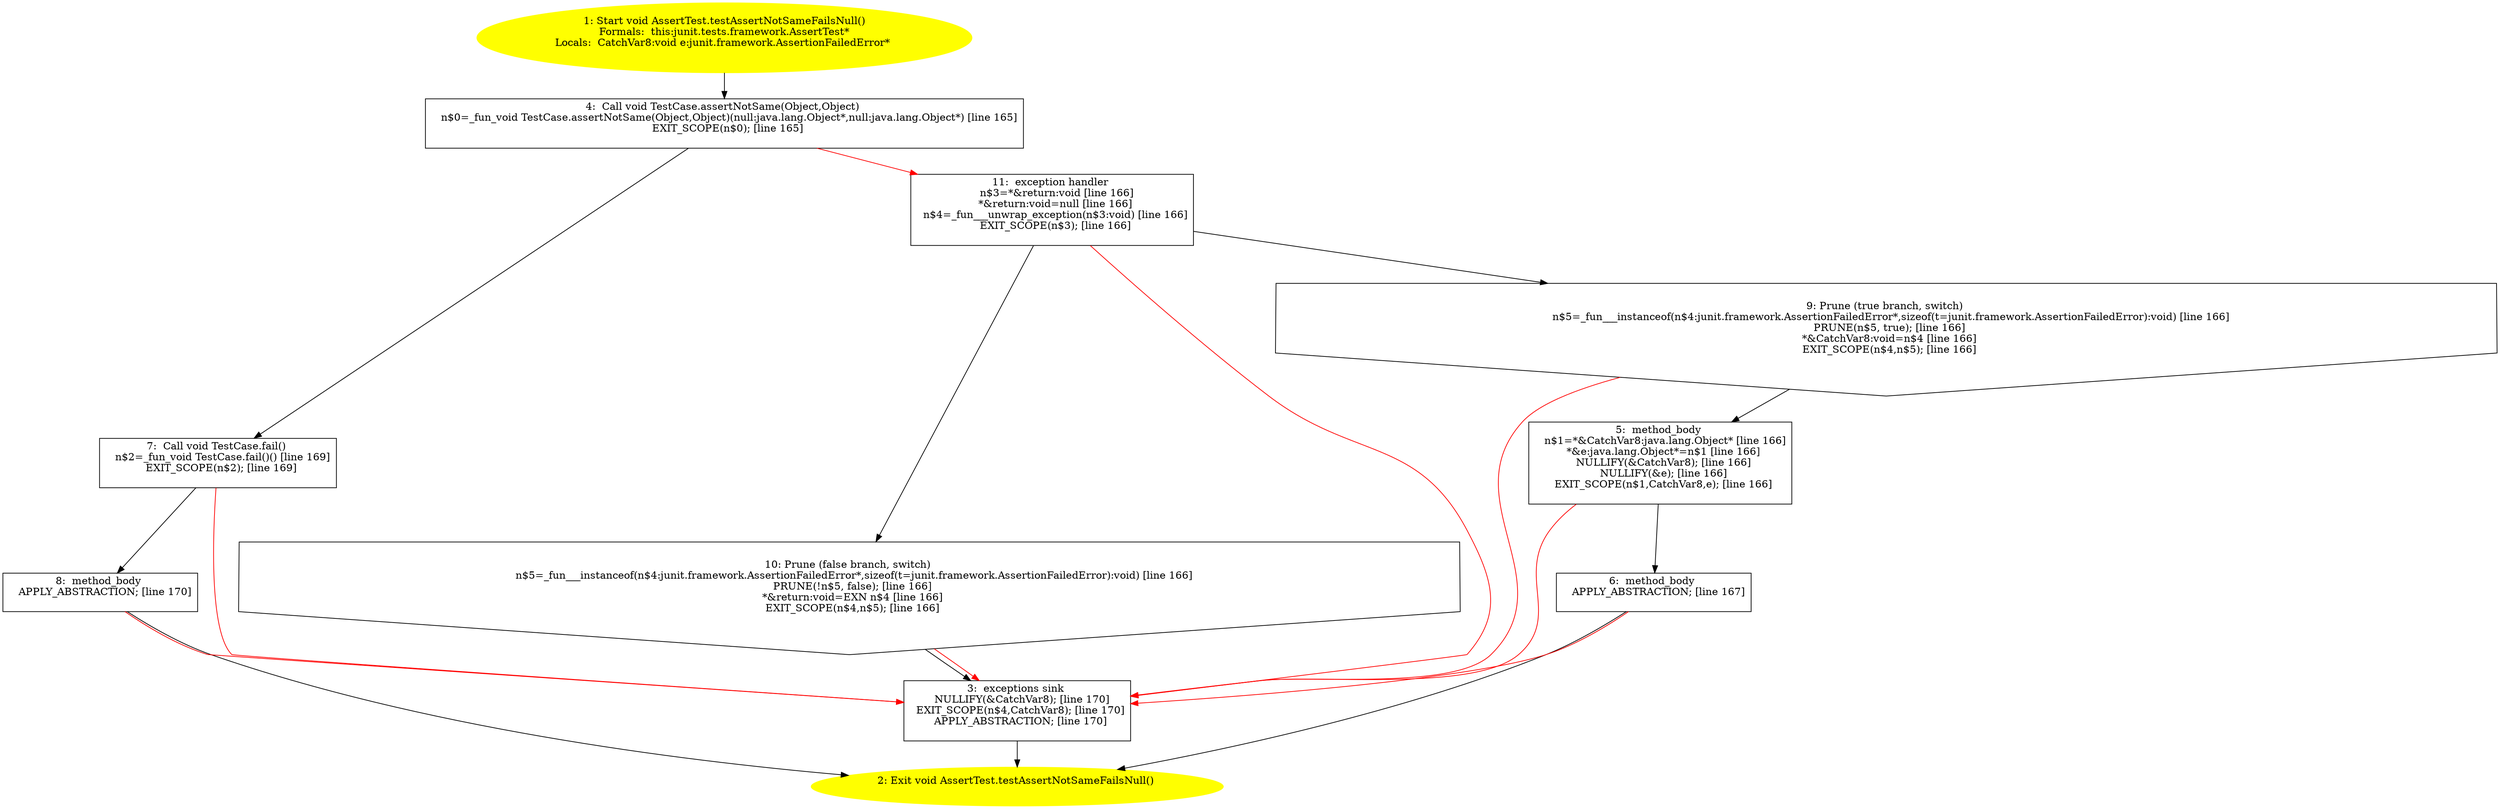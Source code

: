/* @generated */
digraph cfg {
"junit.tests.framework.AssertTest.testAssertNotSameFailsNull():void.e651fdbc5e3fd575977475aa9200bf23_1" [label="1: Start void AssertTest.testAssertNotSameFailsNull()\nFormals:  this:junit.tests.framework.AssertTest*\nLocals:  CatchVar8:void e:junit.framework.AssertionFailedError* \n  " color=yellow style=filled]
	

	 "junit.tests.framework.AssertTest.testAssertNotSameFailsNull():void.e651fdbc5e3fd575977475aa9200bf23_1" -> "junit.tests.framework.AssertTest.testAssertNotSameFailsNull():void.e651fdbc5e3fd575977475aa9200bf23_4" ;
"junit.tests.framework.AssertTest.testAssertNotSameFailsNull():void.e651fdbc5e3fd575977475aa9200bf23_2" [label="2: Exit void AssertTest.testAssertNotSameFailsNull() \n  " color=yellow style=filled]
	

"junit.tests.framework.AssertTest.testAssertNotSameFailsNull():void.e651fdbc5e3fd575977475aa9200bf23_3" [label="3:  exceptions sink \n   NULLIFY(&CatchVar8); [line 170]\n  EXIT_SCOPE(n$4,CatchVar8); [line 170]\n  APPLY_ABSTRACTION; [line 170]\n " shape="box"]
	

	 "junit.tests.framework.AssertTest.testAssertNotSameFailsNull():void.e651fdbc5e3fd575977475aa9200bf23_3" -> "junit.tests.framework.AssertTest.testAssertNotSameFailsNull():void.e651fdbc5e3fd575977475aa9200bf23_2" ;
"junit.tests.framework.AssertTest.testAssertNotSameFailsNull():void.e651fdbc5e3fd575977475aa9200bf23_4" [label="4:  Call void TestCase.assertNotSame(Object,Object) \n   n$0=_fun_void TestCase.assertNotSame(Object,Object)(null:java.lang.Object*,null:java.lang.Object*) [line 165]\n  EXIT_SCOPE(n$0); [line 165]\n " shape="box"]
	

	 "junit.tests.framework.AssertTest.testAssertNotSameFailsNull():void.e651fdbc5e3fd575977475aa9200bf23_4" -> "junit.tests.framework.AssertTest.testAssertNotSameFailsNull():void.e651fdbc5e3fd575977475aa9200bf23_7" ;
	 "junit.tests.framework.AssertTest.testAssertNotSameFailsNull():void.e651fdbc5e3fd575977475aa9200bf23_4" -> "junit.tests.framework.AssertTest.testAssertNotSameFailsNull():void.e651fdbc5e3fd575977475aa9200bf23_11" [color="red" ];
"junit.tests.framework.AssertTest.testAssertNotSameFailsNull():void.e651fdbc5e3fd575977475aa9200bf23_5" [label="5:  method_body \n   n$1=*&CatchVar8:java.lang.Object* [line 166]\n  *&e:java.lang.Object*=n$1 [line 166]\n  NULLIFY(&CatchVar8); [line 166]\n  NULLIFY(&e); [line 166]\n  EXIT_SCOPE(n$1,CatchVar8,e); [line 166]\n " shape="box"]
	

	 "junit.tests.framework.AssertTest.testAssertNotSameFailsNull():void.e651fdbc5e3fd575977475aa9200bf23_5" -> "junit.tests.framework.AssertTest.testAssertNotSameFailsNull():void.e651fdbc5e3fd575977475aa9200bf23_6" ;
	 "junit.tests.framework.AssertTest.testAssertNotSameFailsNull():void.e651fdbc5e3fd575977475aa9200bf23_5" -> "junit.tests.framework.AssertTest.testAssertNotSameFailsNull():void.e651fdbc5e3fd575977475aa9200bf23_3" [color="red" ];
"junit.tests.framework.AssertTest.testAssertNotSameFailsNull():void.e651fdbc5e3fd575977475aa9200bf23_6" [label="6:  method_body \n   APPLY_ABSTRACTION; [line 167]\n " shape="box"]
	

	 "junit.tests.framework.AssertTest.testAssertNotSameFailsNull():void.e651fdbc5e3fd575977475aa9200bf23_6" -> "junit.tests.framework.AssertTest.testAssertNotSameFailsNull():void.e651fdbc5e3fd575977475aa9200bf23_2" ;
	 "junit.tests.framework.AssertTest.testAssertNotSameFailsNull():void.e651fdbc5e3fd575977475aa9200bf23_6" -> "junit.tests.framework.AssertTest.testAssertNotSameFailsNull():void.e651fdbc5e3fd575977475aa9200bf23_3" [color="red" ];
"junit.tests.framework.AssertTest.testAssertNotSameFailsNull():void.e651fdbc5e3fd575977475aa9200bf23_7" [label="7:  Call void TestCase.fail() \n   n$2=_fun_void TestCase.fail()() [line 169]\n  EXIT_SCOPE(n$2); [line 169]\n " shape="box"]
	

	 "junit.tests.framework.AssertTest.testAssertNotSameFailsNull():void.e651fdbc5e3fd575977475aa9200bf23_7" -> "junit.tests.framework.AssertTest.testAssertNotSameFailsNull():void.e651fdbc5e3fd575977475aa9200bf23_8" ;
	 "junit.tests.framework.AssertTest.testAssertNotSameFailsNull():void.e651fdbc5e3fd575977475aa9200bf23_7" -> "junit.tests.framework.AssertTest.testAssertNotSameFailsNull():void.e651fdbc5e3fd575977475aa9200bf23_3" [color="red" ];
"junit.tests.framework.AssertTest.testAssertNotSameFailsNull():void.e651fdbc5e3fd575977475aa9200bf23_8" [label="8:  method_body \n   APPLY_ABSTRACTION; [line 170]\n " shape="box"]
	

	 "junit.tests.framework.AssertTest.testAssertNotSameFailsNull():void.e651fdbc5e3fd575977475aa9200bf23_8" -> "junit.tests.framework.AssertTest.testAssertNotSameFailsNull():void.e651fdbc5e3fd575977475aa9200bf23_2" ;
	 "junit.tests.framework.AssertTest.testAssertNotSameFailsNull():void.e651fdbc5e3fd575977475aa9200bf23_8" -> "junit.tests.framework.AssertTest.testAssertNotSameFailsNull():void.e651fdbc5e3fd575977475aa9200bf23_3" [color="red" ];
"junit.tests.framework.AssertTest.testAssertNotSameFailsNull():void.e651fdbc5e3fd575977475aa9200bf23_9" [label="9: Prune (true branch, switch) \n   n$5=_fun___instanceof(n$4:junit.framework.AssertionFailedError*,sizeof(t=junit.framework.AssertionFailedError):void) [line 166]\n  PRUNE(n$5, true); [line 166]\n  *&CatchVar8:void=n$4 [line 166]\n  EXIT_SCOPE(n$4,n$5); [line 166]\n " shape="invhouse"]
	

	 "junit.tests.framework.AssertTest.testAssertNotSameFailsNull():void.e651fdbc5e3fd575977475aa9200bf23_9" -> "junit.tests.framework.AssertTest.testAssertNotSameFailsNull():void.e651fdbc5e3fd575977475aa9200bf23_5" ;
	 "junit.tests.framework.AssertTest.testAssertNotSameFailsNull():void.e651fdbc5e3fd575977475aa9200bf23_9" -> "junit.tests.framework.AssertTest.testAssertNotSameFailsNull():void.e651fdbc5e3fd575977475aa9200bf23_3" [color="red" ];
"junit.tests.framework.AssertTest.testAssertNotSameFailsNull():void.e651fdbc5e3fd575977475aa9200bf23_10" [label="10: Prune (false branch, switch) \n   n$5=_fun___instanceof(n$4:junit.framework.AssertionFailedError*,sizeof(t=junit.framework.AssertionFailedError):void) [line 166]\n  PRUNE(!n$5, false); [line 166]\n  *&return:void=EXN n$4 [line 166]\n  EXIT_SCOPE(n$4,n$5); [line 166]\n " shape="invhouse"]
	

	 "junit.tests.framework.AssertTest.testAssertNotSameFailsNull():void.e651fdbc5e3fd575977475aa9200bf23_10" -> "junit.tests.framework.AssertTest.testAssertNotSameFailsNull():void.e651fdbc5e3fd575977475aa9200bf23_3" ;
	 "junit.tests.framework.AssertTest.testAssertNotSameFailsNull():void.e651fdbc5e3fd575977475aa9200bf23_10" -> "junit.tests.framework.AssertTest.testAssertNotSameFailsNull():void.e651fdbc5e3fd575977475aa9200bf23_3" [color="red" ];
"junit.tests.framework.AssertTest.testAssertNotSameFailsNull():void.e651fdbc5e3fd575977475aa9200bf23_11" [label="11:  exception handler \n   n$3=*&return:void [line 166]\n  *&return:void=null [line 166]\n  n$4=_fun___unwrap_exception(n$3:void) [line 166]\n  EXIT_SCOPE(n$3); [line 166]\n " shape="box"]
	

	 "junit.tests.framework.AssertTest.testAssertNotSameFailsNull():void.e651fdbc5e3fd575977475aa9200bf23_11" -> "junit.tests.framework.AssertTest.testAssertNotSameFailsNull():void.e651fdbc5e3fd575977475aa9200bf23_9" ;
	 "junit.tests.framework.AssertTest.testAssertNotSameFailsNull():void.e651fdbc5e3fd575977475aa9200bf23_11" -> "junit.tests.framework.AssertTest.testAssertNotSameFailsNull():void.e651fdbc5e3fd575977475aa9200bf23_10" ;
	 "junit.tests.framework.AssertTest.testAssertNotSameFailsNull():void.e651fdbc5e3fd575977475aa9200bf23_11" -> "junit.tests.framework.AssertTest.testAssertNotSameFailsNull():void.e651fdbc5e3fd575977475aa9200bf23_3" [color="red" ];
}
